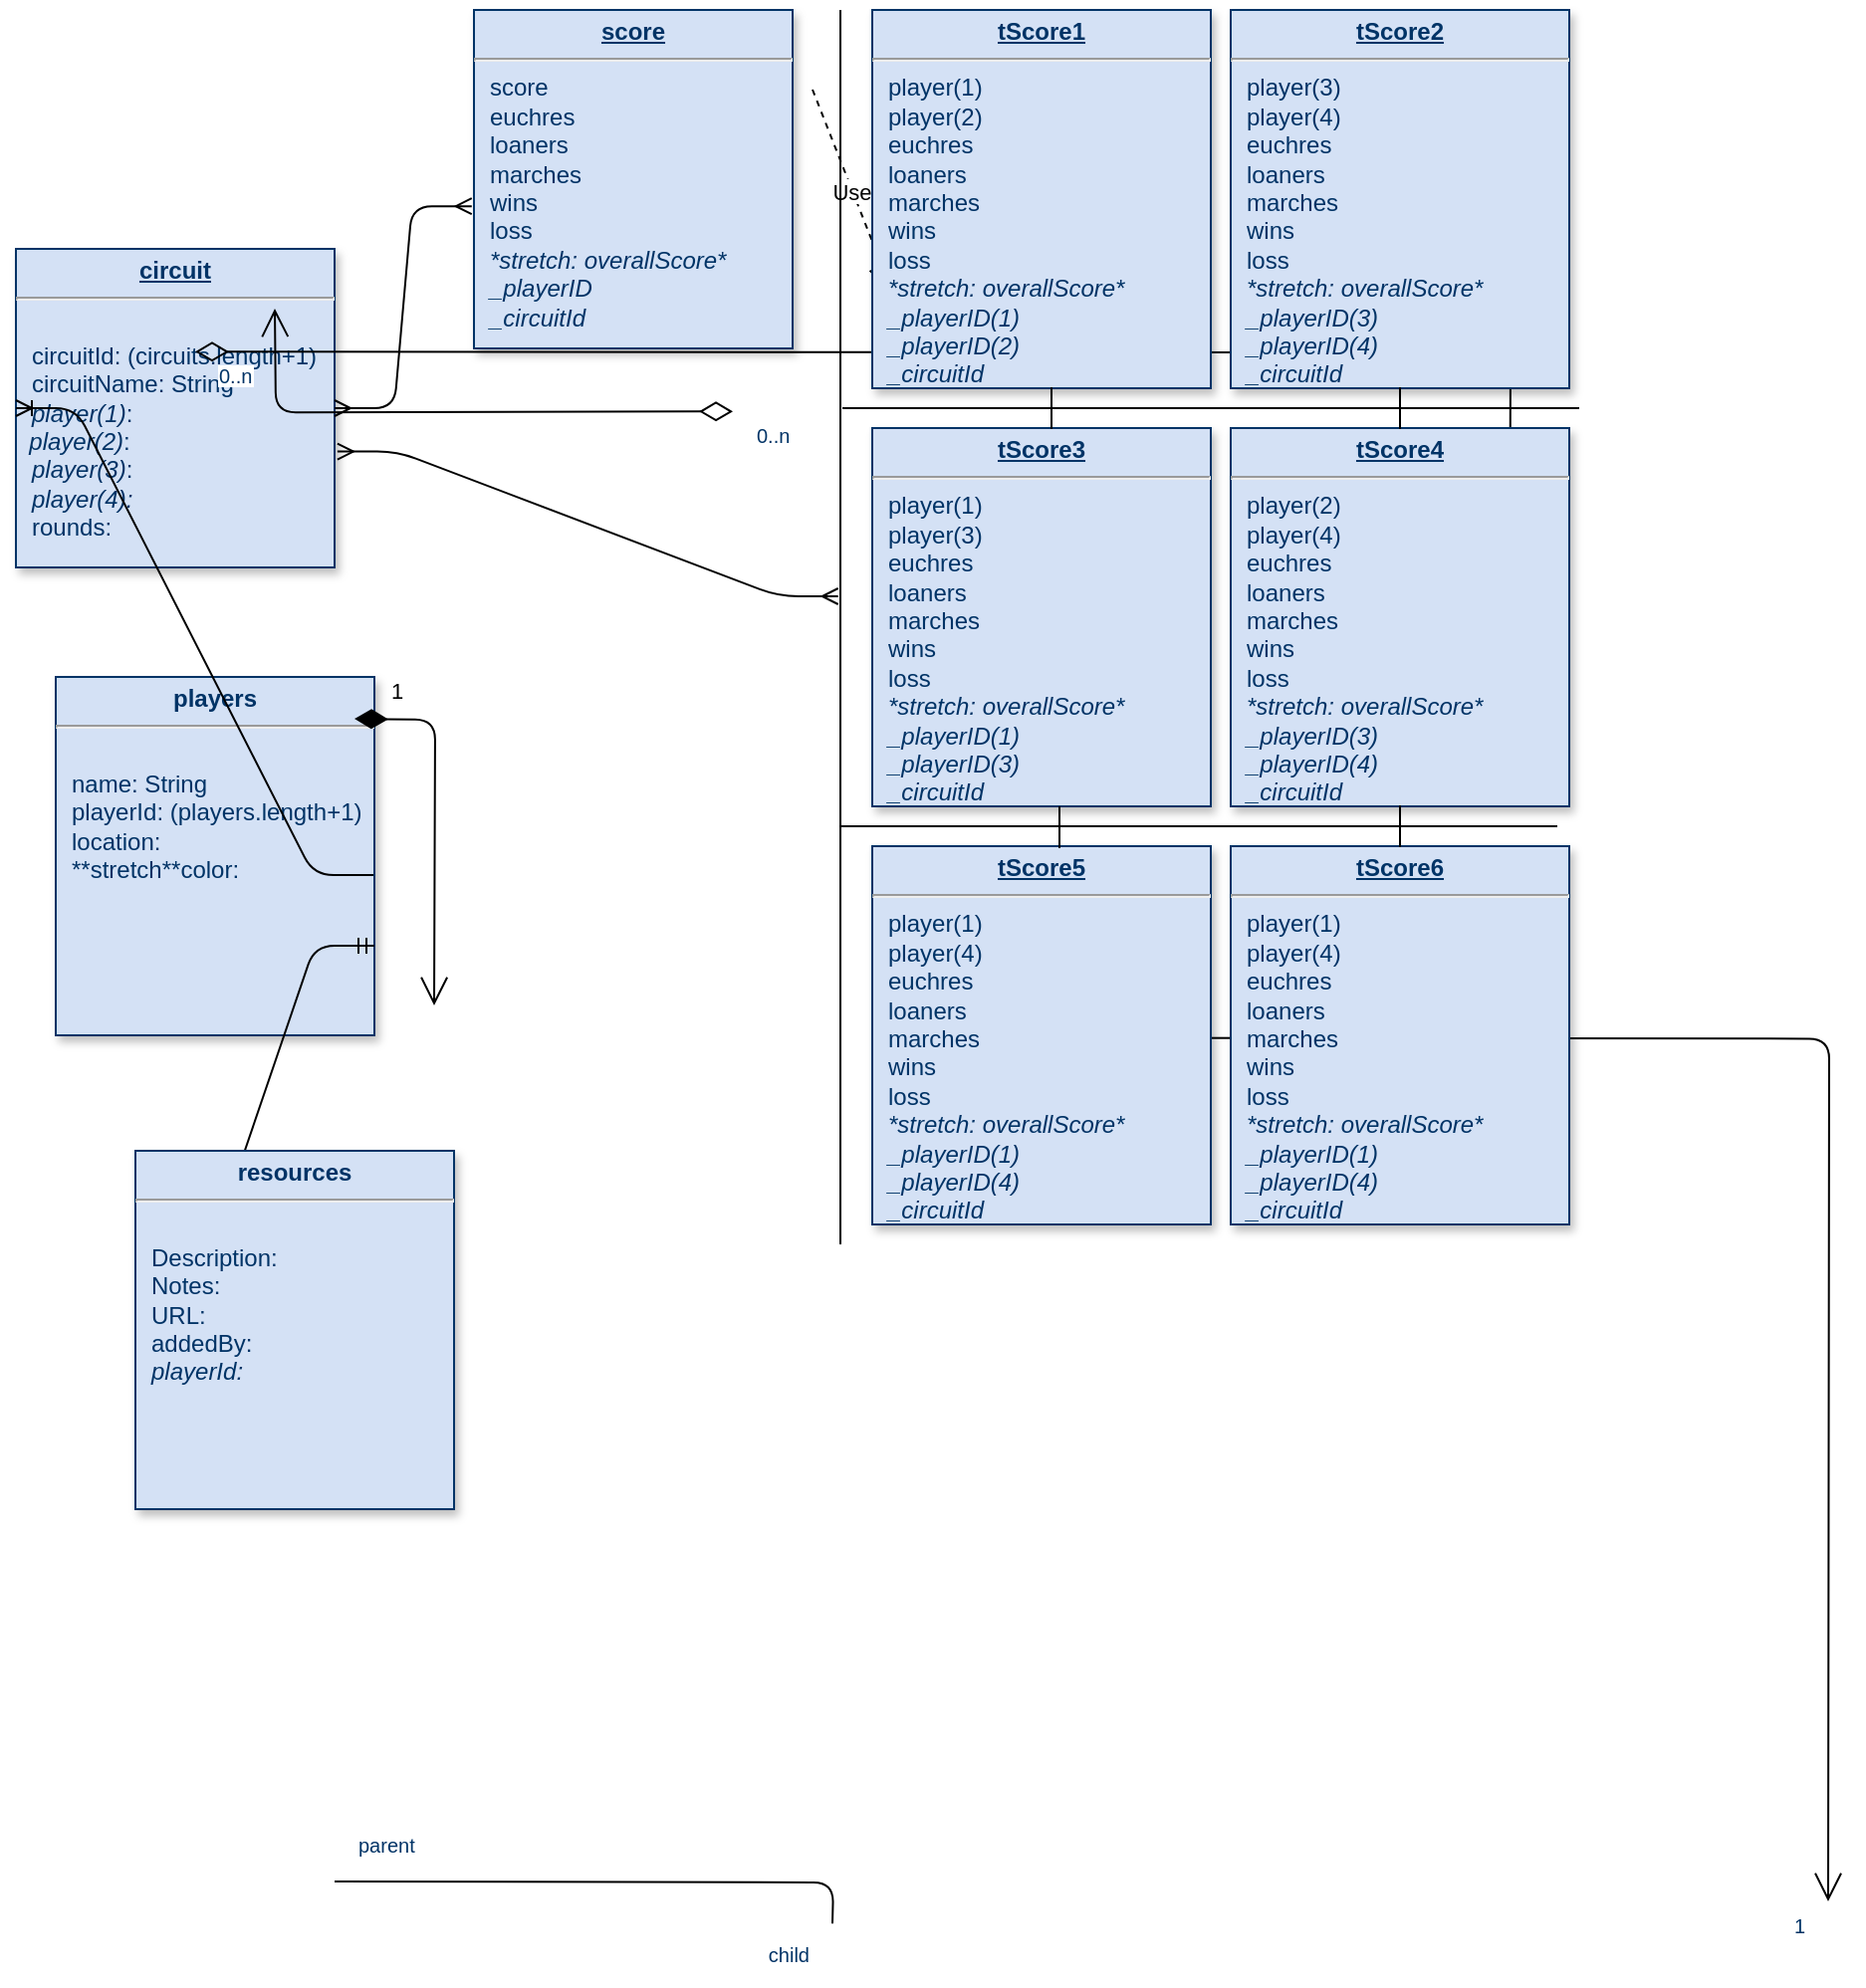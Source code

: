 <mxfile version="11.1.4" type="device"><diagram name="Page-1" id="efa7a0a1-bf9b-a30e-e6df-94a7791c09e9"><mxGraphModel dx="2520" dy="974" grid="1" gridSize="10" guides="1" tooltips="1" connect="1" arrows="1" fold="1" page="1" pageScale="1" pageWidth="826" pageHeight="1169" background="#ffffff" math="0" shadow="0"><root><mxCell id="0"/><mxCell id="1" parent="0"/><mxCell id="22" value="&lt;p style=&quot;margin: 4px 0px 0px ; text-align: center&quot;&gt;&lt;b&gt;players&lt;/b&gt;&lt;/p&gt;&lt;hr&gt;&lt;p style=&quot;margin: 0px 0px 0px 8px&quot;&gt;&lt;br&gt;&lt;/p&gt;&lt;p style=&quot;margin: 0px 0px 0px 8px&quot;&gt;name: String&lt;/p&gt;&lt;p style=&quot;margin: 0px 0px 0px 8px&quot;&gt;playerId: (players.length+1)&lt;/p&gt;&lt;p style=&quot;margin: 0px 0px 0px 8px&quot;&gt;location:&lt;/p&gt;&lt;p style=&quot;margin: 0px 0px 0px 8px&quot;&gt;**stretch**color:&lt;/p&gt;&lt;p style=&quot;margin: 0px 0px 0px 8px&quot;&gt;&lt;br&gt;&lt;/p&gt;" style="verticalAlign=top;align=left;overflow=fill;fontSize=12;fontFamily=Helvetica;html=1;strokeColor=#003366;shadow=1;fillColor=#D4E1F5;fontColor=#003366" parent="1" vertex="1"><mxGeometry x="50.0" y="345" width="160.0" height="180" as="geometry"/></mxCell><mxCell id="29" value="&lt;p style=&quot;margin: 0px ; margin-top: 4px ; text-align: center ; text-decoration: underline&quot;&gt;&lt;b&gt;circuit&lt;/b&gt;&lt;/p&gt;&lt;hr&gt;&lt;p style=&quot;margin: 0px ; margin-left: 8px&quot;&gt;&lt;br&gt;&lt;/p&gt;&lt;p style=&quot;margin: 0px ; margin-left: 8px&quot;&gt;&lt;span&gt;circuitId: (circuits.length+1)&lt;/span&gt;&lt;br&gt;&lt;/p&gt;&lt;p style=&quot;margin: 0px ; margin-left: 8px&quot;&gt;circuitName: String&lt;br&gt;&lt;/p&gt;&lt;p style=&quot;margin: 0px ; margin-left: 8px&quot;&gt;&lt;i&gt;player(1)&lt;/i&gt;:&lt;/p&gt;&lt;i&gt;&amp;nbsp; player(2)&lt;/i&gt;&lt;span&gt;:&lt;/span&gt;&lt;i&gt;&lt;br&gt;&lt;/i&gt;&lt;p style=&quot;margin: 0px ; margin-left: 8px&quot;&gt;&lt;i&gt;player(3)&lt;/i&gt;:&lt;/p&gt;&lt;p style=&quot;margin: 0px ; margin-left: 8px&quot;&gt;&lt;i&gt;player(4):&lt;/i&gt;&lt;/p&gt;&lt;p style=&quot;margin: 0px ; margin-left: 8px&quot;&gt;rounds:&lt;/p&gt;&lt;p style=&quot;margin: 0px ; margin-left: 8px&quot;&gt;&lt;br&gt;&lt;/p&gt;&lt;p style=&quot;margin: 0px ; margin-left: 8px&quot;&gt;&lt;br&gt;&lt;/p&gt;&lt;p style=&quot;margin: 0px ; margin-left: 8px&quot;&gt;&lt;br&gt;&lt;/p&gt;" style="verticalAlign=top;align=left;overflow=fill;fontSize=12;fontFamily=Helvetica;html=1;strokeColor=#003366;shadow=1;fillColor=#D4E1F5;fontColor=#003366;direction=west;" parent="1" vertex="1"><mxGeometry x="30" y="130" width="160" height="160" as="geometry"/></mxCell><mxCell id="36" value="" style="endArrow=open;endSize=12;startArrow=diamondThin;startSize=14;startFill=0;edgeStyle=orthogonalEdgeStyle;" parent="1" target="20" edge="1"><mxGeometry y="160" as="geometry"><mxPoint x="390" y="211.64" as="sourcePoint"/><mxPoint x="160" y="160" as="targetPoint"/></mxGeometry></mxCell><mxCell id="37" value="0..n" style="resizable=0;align=left;verticalAlign=top;labelBackgroundColor=#ffffff;fontSize=10;strokeColor=#003366;shadow=1;fillColor=#D4E1F5;fontColor=#003366" parent="36" connectable="0" vertex="1"><mxGeometry x="-1" relative="1" as="geometry"><mxPoint x="10" as="offset"/></mxGeometry></mxCell><mxCell id="38" value="1" style="resizable=0;align=right;verticalAlign=top;labelBackgroundColor=#ffffff;fontSize=10;strokeColor=#003366;shadow=1;fillColor=#D4E1F5;fontColor=#003366" parent="36" connectable="0" vertex="1"><mxGeometry x="1" relative="1" as="geometry"><mxPoint x="590" y="105" as="offset"/></mxGeometry></mxCell><mxCell id="66" value="" style="endArrow=open;endSize=12;startArrow=diamondThin;startSize=14;startFill=0;edgeStyle=orthogonalEdgeStyle" parent="1" source="33" edge="1"><mxGeometry x="469.36" y="526.16" as="geometry"><mxPoint x="469.36" y="526.16" as="sourcePoint"/><mxPoint x="940" y="960.0" as="targetPoint"/></mxGeometry></mxCell><mxCell id="67" value="0..n" style="resizable=0;align=left;verticalAlign=top;labelBackgroundColor=#ffffff;fontSize=10;strokeColor=#003366;shadow=1;fillColor=#D4E1F5;fontColor=#003366" parent="66" connectable="0" vertex="1"><mxGeometry x="-1" relative="1" as="geometry"><mxPoint x="10" as="offset"/></mxGeometry></mxCell><mxCell id="68" value="1" style="resizable=0;align=right;verticalAlign=top;labelBackgroundColor=#ffffff;fontSize=10;strokeColor=#003366;shadow=1;fillColor=#D4E1F5;fontColor=#003366" parent="66" connectable="0" vertex="1"><mxGeometry x="1" relative="1" as="geometry"><mxPoint x="-10" as="offset"/></mxGeometry></mxCell><mxCell id="90" value="" style="endArrow=open;endSize=12;startArrow=diamondThin;startSize=14;startFill=0;edgeStyle=orthogonalEdgeStyle" parent="1" target="21" edge="1"><mxGeometry x="620" y="340" as="geometry"><mxPoint x="120" y="181.64" as="sourcePoint"/><mxPoint x="780" y="340" as="targetPoint"/></mxGeometry></mxCell><mxCell id="91" value="0..n" style="resizable=0;align=left;verticalAlign=top;labelBackgroundColor=#ffffff;fontSize=10;strokeColor=#003366;shadow=1;fillColor=#D4E1F5;fontColor=#003366" parent="90" connectable="0" vertex="1"><mxGeometry x="-1" relative="1" as="geometry"><mxPoint x="10" as="offset"/></mxGeometry></mxCell><mxCell id="92" value="1" style="resizable=0;align=right;verticalAlign=top;labelBackgroundColor=#ffffff;fontSize=10;strokeColor=#003366;shadow=1;fillColor=#D4E1F5;fontColor=#003366" parent="90" connectable="0" vertex="1"><mxGeometry x="1" relative="1" as="geometry"><mxPoint x="20" y="-25.0" as="offset"/></mxGeometry></mxCell><mxCell id="102" value="Use" style="endArrow=open;endSize=12;dashed=1" parent="1" source="23" edge="1"><mxGeometry x="430" y="50" as="geometry"><mxPoint x="430" y="50" as="sourcePoint"/><mxPoint x="470" y="151.64" as="targetPoint"/></mxGeometry></mxCell><mxCell id="103" value="1" style="endArrow=open;endSize=12;startArrow=diamondThin;startSize=14;startFill=1;edgeStyle=orthogonalEdgeStyle;align=left;verticalAlign=bottom;" parent="1" target="20" edge="1"><mxGeometry x="-0.818" y="5.0" relative="1" as="geometry"><mxPoint x="200" y="366" as="sourcePoint"/><mxPoint x="240" y="510" as="targetPoint"/><mxPoint as="offset"/></mxGeometry></mxCell><mxCell id="107" value="" style="endArrow=none;edgeStyle=orthogonalEdgeStyle;" parent="1" source="28" edge="1"><mxGeometry x="190" y="950" as="geometry"><mxPoint x="190" y="950" as="sourcePoint"/><mxPoint x="440" y="971.16" as="targetPoint"/></mxGeometry></mxCell><mxCell id="108" value="parent" style="resizable=0;align=left;verticalAlign=bottom;labelBackgroundColor=#ffffff;fontSize=10;strokeColor=#003366;shadow=1;fillColor=#D4E1F5;fontColor=#003366" parent="107" connectable="0" vertex="1"><mxGeometry x="-1" relative="1" as="geometry"><mxPoint x="10" y="-10" as="offset"/></mxGeometry></mxCell><mxCell id="109" value="child" style="resizable=0;align=right;verticalAlign=bottom;labelBackgroundColor=#ffffff;fontSize=10;strokeColor=#003366;shadow=1;fillColor=#D4E1F5;fontColor=#003366" parent="107" connectable="0" vertex="1"><mxGeometry x="1" relative="1" as="geometry"><mxPoint x="-10" y="23.84" as="offset"/></mxGeometry></mxCell><mxCell id="3mWG2RUjQ-sr2qZIJWgk-114" value="" style="edgeStyle=entityRelationEdgeStyle;fontSize=12;html=1;endArrow=ERoneToMany;exitX=0.997;exitY=0.553;exitDx=0;exitDy=0;exitPerimeter=0;entryX=1;entryY=0.5;entryDx=0;entryDy=0;" edge="1" parent="1" source="22" target="29"><mxGeometry width="100" height="100" relative="1" as="geometry"><mxPoint x="250" y="330" as="sourcePoint"/><mxPoint x="310" y="350" as="targetPoint"/></mxGeometry></mxCell><mxCell id="3mWG2RUjQ-sr2qZIJWgk-115" value="&lt;p style=&quot;margin: 0px ; margin-top: 4px ; text-align: center ; text-decoration: underline&quot;&gt;&lt;b&gt;score&lt;/b&gt;&lt;/p&gt;&lt;hr&gt;&lt;p style=&quot;margin: 0px ; margin-left: 8px&quot;&gt;score&lt;/p&gt;&lt;p style=&quot;margin: 0px ; margin-left: 8px&quot;&gt;euchres&lt;/p&gt;&lt;p style=&quot;margin: 0px ; margin-left: 8px&quot;&gt;loaners&lt;/p&gt;&lt;p style=&quot;margin: 0px ; margin-left: 8px&quot;&gt;marches&lt;/p&gt;&lt;p style=&quot;margin: 0px ; margin-left: 8px&quot;&gt;wins&lt;/p&gt;&lt;p style=&quot;margin: 0px ; margin-left: 8px&quot;&gt;loss&lt;/p&gt;&lt;p style=&quot;margin: 0px ; margin-left: 8px&quot;&gt;&lt;i&gt;*stretch: overallScore*&lt;/i&gt;&lt;/p&gt;&lt;p style=&quot;margin: 0px ; margin-left: 8px&quot;&gt;&lt;i&gt;_playerID&lt;/i&gt;&lt;/p&gt;&lt;p style=&quot;margin: 0px ; margin-left: 8px&quot;&gt;&lt;i&gt;_circuitId&lt;/i&gt;&amp;nbsp;&lt;br&gt;&lt;/p&gt;&lt;p style=&quot;margin: 0px ; margin-left: 8px&quot;&gt;&lt;br&gt;&lt;/p&gt;&lt;p style=&quot;margin: 0px ; margin-left: 8px&quot;&gt;&lt;br&gt;&lt;/p&gt;&lt;p style=&quot;margin: 0px ; margin-left: 8px&quot;&gt;&lt;br&gt;&lt;/p&gt;&lt;p style=&quot;margin: 0px ; margin-left: 8px&quot;&gt;&lt;br&gt;&lt;/p&gt;" style="verticalAlign=top;align=left;overflow=fill;fontSize=12;fontFamily=Helvetica;html=1;strokeColor=#003366;shadow=1;fillColor=#D4E1F5;fontColor=#003366;direction=west;" vertex="1" parent="1"><mxGeometry x="260" y="10" width="160" height="170" as="geometry"/></mxCell><mxCell id="3mWG2RUjQ-sr2qZIJWgk-116" value="" style="edgeStyle=entityRelationEdgeStyle;fontSize=12;html=1;endArrow=ERmany;startArrow=ERmany;entryX=1.007;entryY=0.42;entryDx=0;entryDy=0;entryPerimeter=0;exitX=0;exitY=0.5;exitDx=0;exitDy=0;" edge="1" parent="1" source="29" target="3mWG2RUjQ-sr2qZIJWgk-115"><mxGeometry width="100" height="100" relative="1" as="geometry"><mxPoint x="460" y="530" as="sourcePoint"/><mxPoint x="560" y="430" as="targetPoint"/></mxGeometry></mxCell><mxCell id="3mWG2RUjQ-sr2qZIJWgk-117" value="&lt;p style=&quot;margin: 0px ; margin-top: 4px ; text-align: center ; text-decoration: underline&quot;&gt;&lt;b&gt;tScore1&lt;/b&gt;&lt;/p&gt;&lt;hr&gt;&lt;p style=&quot;margin: 0px ; margin-left: 8px&quot;&gt;player(1)&lt;/p&gt;&lt;p style=&quot;margin: 0px ; margin-left: 8px&quot;&gt;player(2)&lt;br&gt;&lt;/p&gt;&lt;p style=&quot;margin: 0px ; margin-left: 8px&quot;&gt;euchres&lt;/p&gt;&lt;p style=&quot;margin: 0px ; margin-left: 8px&quot;&gt;loaners&lt;/p&gt;&lt;p style=&quot;margin: 0px ; margin-left: 8px&quot;&gt;marches&lt;/p&gt;&lt;p style=&quot;margin: 0px ; margin-left: 8px&quot;&gt;wins&lt;/p&gt;&lt;p style=&quot;margin: 0px ; margin-left: 8px&quot;&gt;loss&lt;/p&gt;&lt;p style=&quot;margin: 0px ; margin-left: 8px&quot;&gt;&lt;i&gt;*stretch: overallScore*&lt;/i&gt;&lt;/p&gt;&lt;p style=&quot;margin: 0px ; margin-left: 8px&quot;&gt;&lt;i&gt;_playerID(1)&lt;/i&gt;&lt;/p&gt;&lt;p style=&quot;margin: 0px ; margin-left: 8px&quot;&gt;&lt;i&gt;_playerID(2)&lt;/i&gt;&lt;i&gt;&lt;br&gt;&lt;/i&gt;&lt;/p&gt;&lt;p style=&quot;margin: 0px ; margin-left: 8px&quot;&gt;&lt;i&gt;_circuitId&lt;/i&gt;&amp;nbsp;&lt;br&gt;&lt;/p&gt;&lt;p style=&quot;margin: 0px ; margin-left: 8px&quot;&gt;&lt;br&gt;&lt;/p&gt;&lt;p style=&quot;margin: 0px ; margin-left: 8px&quot;&gt;&lt;br&gt;&lt;/p&gt;&lt;p style=&quot;margin: 0px ; margin-left: 8px&quot;&gt;&lt;br&gt;&lt;/p&gt;&lt;p style=&quot;margin: 0px ; margin-left: 8px&quot;&gt;&lt;br&gt;&lt;/p&gt;" style="verticalAlign=top;align=left;overflow=fill;fontSize=12;fontFamily=Helvetica;html=1;strokeColor=#003366;shadow=1;fillColor=#D4E1F5;fontColor=#003366;direction=west;" vertex="1" parent="1"><mxGeometry x="460" y="10" width="170" height="190" as="geometry"/></mxCell><mxCell id="3mWG2RUjQ-sr2qZIJWgk-118" value="&lt;p style=&quot;margin: 0px ; margin-top: 4px ; text-align: center ; text-decoration: underline&quot;&gt;&lt;b&gt;tScore2&lt;/b&gt;&lt;/p&gt;&lt;hr&gt;&lt;p style=&quot;margin: 0px ; margin-left: 8px&quot;&gt;player(3)&lt;/p&gt;&lt;p style=&quot;margin: 0px ; margin-left: 8px&quot;&gt;player(4)&lt;br&gt;&lt;/p&gt;&lt;p style=&quot;margin: 0px ; margin-left: 8px&quot;&gt;euchres&lt;/p&gt;&lt;p style=&quot;margin: 0px ; margin-left: 8px&quot;&gt;loaners&lt;/p&gt;&lt;p style=&quot;margin: 0px ; margin-left: 8px&quot;&gt;marches&lt;/p&gt;&lt;p style=&quot;margin: 0px ; margin-left: 8px&quot;&gt;wins&lt;/p&gt;&lt;p style=&quot;margin: 0px ; margin-left: 8px&quot;&gt;loss&lt;/p&gt;&lt;p style=&quot;margin: 0px ; margin-left: 8px&quot;&gt;&lt;i&gt;*stretch: overallScore*&lt;/i&gt;&lt;/p&gt;&lt;p style=&quot;margin: 0px ; margin-left: 8px&quot;&gt;&lt;i&gt;_playerID(3)&lt;/i&gt;&lt;/p&gt;&lt;p style=&quot;margin: 0px ; margin-left: 8px&quot;&gt;&lt;i&gt;_playerID(4)&lt;/i&gt;&lt;i&gt;&lt;br&gt;&lt;/i&gt;&lt;/p&gt;&lt;p style=&quot;margin: 0px ; margin-left: 8px&quot;&gt;&lt;i&gt;_circuitId&lt;/i&gt;&amp;nbsp;&lt;br&gt;&lt;/p&gt;&lt;p style=&quot;margin: 0px ; margin-left: 8px&quot;&gt;&lt;br&gt;&lt;/p&gt;&lt;p style=&quot;margin: 0px ; margin-left: 8px&quot;&gt;&lt;br&gt;&lt;/p&gt;&lt;p style=&quot;margin: 0px ; margin-left: 8px&quot;&gt;&lt;br&gt;&lt;/p&gt;&lt;p style=&quot;margin: 0px ; margin-left: 8px&quot;&gt;&lt;br&gt;&lt;/p&gt;" style="verticalAlign=top;align=left;overflow=fill;fontSize=12;fontFamily=Helvetica;html=1;strokeColor=#003366;shadow=1;fillColor=#D4E1F5;fontColor=#003366;direction=west;" vertex="1" parent="1"><mxGeometry x="640" y="10" width="170" height="190" as="geometry"/></mxCell><mxCell id="3mWG2RUjQ-sr2qZIJWgk-119" value="&lt;p style=&quot;margin: 0px ; margin-top: 4px ; text-align: center ; text-decoration: underline&quot;&gt;&lt;b&gt;tScore3&lt;/b&gt;&lt;/p&gt;&lt;hr&gt;&lt;p style=&quot;margin: 0px ; margin-left: 8px&quot;&gt;player(1)&lt;/p&gt;&lt;p style=&quot;margin: 0px ; margin-left: 8px&quot;&gt;player(3)&lt;br&gt;&lt;/p&gt;&lt;p style=&quot;margin: 0px ; margin-left: 8px&quot;&gt;euchres&lt;/p&gt;&lt;p style=&quot;margin: 0px ; margin-left: 8px&quot;&gt;loaners&lt;/p&gt;&lt;p style=&quot;margin: 0px ; margin-left: 8px&quot;&gt;marches&lt;/p&gt;&lt;p style=&quot;margin: 0px ; margin-left: 8px&quot;&gt;wins&lt;/p&gt;&lt;p style=&quot;margin: 0px ; margin-left: 8px&quot;&gt;loss&lt;/p&gt;&lt;p style=&quot;margin: 0px ; margin-left: 8px&quot;&gt;&lt;i&gt;*stretch: overallScore*&lt;/i&gt;&lt;/p&gt;&lt;p style=&quot;margin: 0px ; margin-left: 8px&quot;&gt;&lt;i&gt;_playerID(1)&lt;/i&gt;&lt;/p&gt;&lt;p style=&quot;margin: 0px ; margin-left: 8px&quot;&gt;&lt;i&gt;_playerID(3)&lt;/i&gt;&lt;i&gt;&lt;br&gt;&lt;/i&gt;&lt;/p&gt;&lt;p style=&quot;margin: 0px ; margin-left: 8px&quot;&gt;&lt;i&gt;_circuitId&lt;/i&gt;&amp;nbsp;&lt;br&gt;&lt;/p&gt;&lt;p style=&quot;margin: 0px ; margin-left: 8px&quot;&gt;&lt;br&gt;&lt;/p&gt;&lt;p style=&quot;margin: 0px ; margin-left: 8px&quot;&gt;&lt;br&gt;&lt;/p&gt;&lt;p style=&quot;margin: 0px ; margin-left: 8px&quot;&gt;&lt;br&gt;&lt;/p&gt;&lt;p style=&quot;margin: 0px ; margin-left: 8px&quot;&gt;&lt;br&gt;&lt;/p&gt;" style="verticalAlign=top;align=left;overflow=fill;fontSize=12;fontFamily=Helvetica;html=1;strokeColor=#003366;shadow=1;fillColor=#D4E1F5;fontColor=#003366;direction=west;" vertex="1" parent="1"><mxGeometry x="460" y="220" width="170" height="190" as="geometry"/></mxCell><mxCell id="3mWG2RUjQ-sr2qZIJWgk-120" value="&lt;p style=&quot;margin: 0px ; margin-top: 4px ; text-align: center ; text-decoration: underline&quot;&gt;&lt;b&gt;tScore4&lt;/b&gt;&lt;/p&gt;&lt;hr&gt;&lt;p style=&quot;margin: 0px ; margin-left: 8px&quot;&gt;player(2)&lt;/p&gt;&lt;p style=&quot;margin: 0px ; margin-left: 8px&quot;&gt;player(4)&lt;br&gt;&lt;/p&gt;&lt;p style=&quot;margin: 0px ; margin-left: 8px&quot;&gt;euchres&lt;/p&gt;&lt;p style=&quot;margin: 0px ; margin-left: 8px&quot;&gt;loaners&lt;/p&gt;&lt;p style=&quot;margin: 0px ; margin-left: 8px&quot;&gt;marches&lt;/p&gt;&lt;p style=&quot;margin: 0px ; margin-left: 8px&quot;&gt;wins&lt;/p&gt;&lt;p style=&quot;margin: 0px ; margin-left: 8px&quot;&gt;loss&lt;/p&gt;&lt;p style=&quot;margin: 0px ; margin-left: 8px&quot;&gt;&lt;i&gt;*stretch: overallScore*&lt;/i&gt;&lt;/p&gt;&lt;p style=&quot;margin: 0px ; margin-left: 8px&quot;&gt;&lt;i&gt;_playerID(3)&lt;/i&gt;&lt;/p&gt;&lt;p style=&quot;margin: 0px ; margin-left: 8px&quot;&gt;&lt;i&gt;_playerID(4)&lt;/i&gt;&lt;i&gt;&lt;br&gt;&lt;/i&gt;&lt;/p&gt;&lt;p style=&quot;margin: 0px ; margin-left: 8px&quot;&gt;&lt;i&gt;_circuitId&lt;/i&gt;&amp;nbsp;&lt;br&gt;&lt;/p&gt;&lt;p style=&quot;margin: 0px ; margin-left: 8px&quot;&gt;&lt;br&gt;&lt;/p&gt;&lt;p style=&quot;margin: 0px ; margin-left: 8px&quot;&gt;&lt;br&gt;&lt;/p&gt;&lt;p style=&quot;margin: 0px ; margin-left: 8px&quot;&gt;&lt;br&gt;&lt;/p&gt;&lt;p style=&quot;margin: 0px ; margin-left: 8px&quot;&gt;&lt;br&gt;&lt;/p&gt;" style="verticalAlign=top;align=left;overflow=fill;fontSize=12;fontFamily=Helvetica;html=1;strokeColor=#003366;shadow=1;fillColor=#D4E1F5;fontColor=#003366;direction=west;" vertex="1" parent="1"><mxGeometry x="640" y="220" width="170" height="190" as="geometry"/></mxCell><mxCell id="3mWG2RUjQ-sr2qZIJWgk-121" value="&lt;p style=&quot;margin: 0px ; margin-top: 4px ; text-align: center ; text-decoration: underline&quot;&gt;&lt;b&gt;tScore5&lt;/b&gt;&lt;/p&gt;&lt;hr&gt;&lt;p style=&quot;margin: 0px ; margin-left: 8px&quot;&gt;player(1)&lt;/p&gt;&lt;p style=&quot;margin: 0px ; margin-left: 8px&quot;&gt;player(4)&lt;br&gt;&lt;/p&gt;&lt;p style=&quot;margin: 0px ; margin-left: 8px&quot;&gt;euchres&lt;/p&gt;&lt;p style=&quot;margin: 0px ; margin-left: 8px&quot;&gt;loaners&lt;/p&gt;&lt;p style=&quot;margin: 0px ; margin-left: 8px&quot;&gt;marches&lt;/p&gt;&lt;p style=&quot;margin: 0px ; margin-left: 8px&quot;&gt;wins&lt;/p&gt;&lt;p style=&quot;margin: 0px ; margin-left: 8px&quot;&gt;loss&lt;/p&gt;&lt;p style=&quot;margin: 0px ; margin-left: 8px&quot;&gt;&lt;i&gt;*stretch: overallScore*&lt;/i&gt;&lt;/p&gt;&lt;p style=&quot;margin: 0px ; margin-left: 8px&quot;&gt;&lt;i&gt;_playerID(1)&lt;/i&gt;&lt;/p&gt;&lt;p style=&quot;margin: 0px ; margin-left: 8px&quot;&gt;&lt;i&gt;_playerID(4)&lt;/i&gt;&lt;i&gt;&lt;br&gt;&lt;/i&gt;&lt;/p&gt;&lt;p style=&quot;margin: 0px ; margin-left: 8px&quot;&gt;&lt;i&gt;_circuitId&lt;/i&gt;&amp;nbsp;&lt;br&gt;&lt;/p&gt;&lt;p style=&quot;margin: 0px ; margin-left: 8px&quot;&gt;&lt;br&gt;&lt;/p&gt;&lt;p style=&quot;margin: 0px ; margin-left: 8px&quot;&gt;&lt;br&gt;&lt;/p&gt;&lt;p style=&quot;margin: 0px ; margin-left: 8px&quot;&gt;&lt;br&gt;&lt;/p&gt;&lt;p style=&quot;margin: 0px ; margin-left: 8px&quot;&gt;&lt;br&gt;&lt;/p&gt;" style="verticalAlign=top;align=left;overflow=fill;fontSize=12;fontFamily=Helvetica;html=1;strokeColor=#003366;shadow=1;fillColor=#D4E1F5;fontColor=#003366;direction=west;" vertex="1" parent="1"><mxGeometry x="460" y="430" width="170" height="190" as="geometry"/></mxCell><mxCell id="3mWG2RUjQ-sr2qZIJWgk-122" value="&lt;p style=&quot;margin: 0px ; margin-top: 4px ; text-align: center ; text-decoration: underline&quot;&gt;&lt;b&gt;tScore6&lt;/b&gt;&lt;/p&gt;&lt;hr&gt;&lt;p style=&quot;margin: 0px ; margin-left: 8px&quot;&gt;player(1)&lt;/p&gt;&lt;p style=&quot;margin: 0px ; margin-left: 8px&quot;&gt;player(4)&lt;br&gt;&lt;/p&gt;&lt;p style=&quot;margin: 0px ; margin-left: 8px&quot;&gt;euchres&lt;/p&gt;&lt;p style=&quot;margin: 0px ; margin-left: 8px&quot;&gt;loaners&lt;/p&gt;&lt;p style=&quot;margin: 0px ; margin-left: 8px&quot;&gt;marches&lt;/p&gt;&lt;p style=&quot;margin: 0px ; margin-left: 8px&quot;&gt;wins&lt;/p&gt;&lt;p style=&quot;margin: 0px ; margin-left: 8px&quot;&gt;loss&lt;/p&gt;&lt;p style=&quot;margin: 0px ; margin-left: 8px&quot;&gt;&lt;i&gt;*stretch: overallScore*&lt;/i&gt;&lt;/p&gt;&lt;p style=&quot;margin: 0px ; margin-left: 8px&quot;&gt;&lt;i&gt;_playerID(1)&lt;/i&gt;&lt;/p&gt;&lt;p style=&quot;margin: 0px ; margin-left: 8px&quot;&gt;&lt;i&gt;_playerID(4)&lt;/i&gt;&lt;i&gt;&lt;br&gt;&lt;/i&gt;&lt;/p&gt;&lt;p style=&quot;margin: 0px ; margin-left: 8px&quot;&gt;&lt;i&gt;_circuitId&lt;/i&gt;&amp;nbsp;&lt;br&gt;&lt;/p&gt;&lt;p style=&quot;margin: 0px ; margin-left: 8px&quot;&gt;&lt;br&gt;&lt;/p&gt;&lt;p style=&quot;margin: 0px ; margin-left: 8px&quot;&gt;&lt;br&gt;&lt;/p&gt;&lt;p style=&quot;margin: 0px ; margin-left: 8px&quot;&gt;&lt;br&gt;&lt;/p&gt;&lt;p style=&quot;margin: 0px ; margin-left: 8px&quot;&gt;&lt;br&gt;&lt;/p&gt;" style="verticalAlign=top;align=left;overflow=fill;fontSize=12;fontFamily=Helvetica;html=1;strokeColor=#003366;shadow=1;fillColor=#D4E1F5;fontColor=#003366;direction=west;" vertex="1" parent="1"><mxGeometry x="640" y="430" width="170" height="190" as="geometry"/></mxCell><mxCell id="3mWG2RUjQ-sr2qZIJWgk-128" value="" style="line;strokeWidth=1;fillColor=none;align=left;verticalAlign=middle;spacingTop=-1;spacingLeft=3;spacingRight=3;rotatable=0;labelPosition=right;points=[];portConstraint=eastwest;fontSize=12;direction=south;" vertex="1" parent="1"><mxGeometry x="440" y="10" width="8" height="620" as="geometry"/></mxCell><mxCell id="3mWG2RUjQ-sr2qZIJWgk-129" value="" style="edgeStyle=entityRelationEdgeStyle;fontSize=12;html=1;endArrow=ERmany;startArrow=ERmany;exitX=-0.009;exitY=0.364;exitDx=0;exitDy=0;exitPerimeter=0;entryX=0.475;entryY=0.643;entryDx=0;entryDy=0;entryPerimeter=0;" edge="1" parent="1" source="29" target="3mWG2RUjQ-sr2qZIJWgk-128"><mxGeometry width="100" height="100" relative="1" as="geometry"><mxPoint x="250.286" y="334.571" as="sourcePoint"/><mxPoint x="430" y="300" as="targetPoint"/></mxGeometry></mxCell><mxCell id="3mWG2RUjQ-sr2qZIJWgk-130" value="" style="line;strokeWidth=1;fillColor=none;align=left;verticalAlign=middle;spacingTop=-1;spacingLeft=3;spacingRight=3;rotatable=0;labelPosition=right;points=[];portConstraint=eastwest;fontSize=12;direction=west;" vertex="1" parent="1"><mxGeometry x="444" y="416" width="360" height="8" as="geometry"/></mxCell><mxCell id="3mWG2RUjQ-sr2qZIJWgk-131" value="" style="line;strokeWidth=1;fillColor=none;align=left;verticalAlign=middle;spacingTop=-1;spacingLeft=3;spacingRight=3;rotatable=0;labelPosition=right;points=[];portConstraint=eastwest;fontSize=12;direction=west;" vertex="1" parent="1"><mxGeometry x="445" y="206" width="370" height="8" as="geometry"/></mxCell><mxCell id="3mWG2RUjQ-sr2qZIJWgk-132" value="" style="line;strokeWidth=1;fillColor=none;align=left;verticalAlign=middle;spacingTop=-1;spacingLeft=3;spacingRight=3;rotatable=0;labelPosition=right;points=[];portConstraint=eastwest;fontSize=12;direction=north;" vertex="1" parent="1"><mxGeometry x="550" y="410" width="8" height="21" as="geometry"/></mxCell><mxCell id="3mWG2RUjQ-sr2qZIJWgk-134" value="" style="line;strokeWidth=1;fillColor=none;align=left;verticalAlign=middle;spacingTop=-1;spacingLeft=3;spacingRight=3;rotatable=0;labelPosition=right;points=[];portConstraint=eastwest;fontSize=12;direction=north;" vertex="1" parent="1"><mxGeometry x="721" y="409.5" width="8" height="21" as="geometry"/></mxCell><mxCell id="3mWG2RUjQ-sr2qZIJWgk-136" value="" style="line;strokeWidth=1;fillColor=none;align=left;verticalAlign=middle;spacingTop=-1;spacingLeft=3;spacingRight=3;rotatable=0;labelPosition=right;points=[];portConstraint=eastwest;fontSize=12;direction=north;" vertex="1" parent="1"><mxGeometry x="721" y="199.5" width="8" height="21" as="geometry"/></mxCell><mxCell id="3mWG2RUjQ-sr2qZIJWgk-137" value="" style="line;strokeWidth=1;fillColor=none;align=left;verticalAlign=middle;spacingTop=-1;spacingLeft=3;spacingRight=3;rotatable=0;labelPosition=right;points=[];portConstraint=eastwest;fontSize=12;direction=north;" vertex="1" parent="1"><mxGeometry x="546" y="199.5" width="8" height="21" as="geometry"/></mxCell><mxCell id="3mWG2RUjQ-sr2qZIJWgk-138" value="" style="edgeStyle=entityRelationEdgeStyle;fontSize=12;html=1;endArrow=ERmandOne;startArrow=ERmandOne;entryX=0;entryY=0.406;entryDx=0;entryDy=0;exitX=1;exitY=0.75;exitDx=0;exitDy=0;entryPerimeter=0;" edge="1" parent="1" source="22" target="3mWG2RUjQ-sr2qZIJWgk-139"><mxGeometry width="100" height="100" relative="1" as="geometry"><mxPoint x="110" y="650" as="sourcePoint"/><mxPoint x="70" y="650" as="targetPoint"/></mxGeometry></mxCell><mxCell id="3mWG2RUjQ-sr2qZIJWgk-139" value="&lt;p style=&quot;margin: 4px 0px 0px ; text-align: center&quot;&gt;&lt;b&gt;resources&lt;/b&gt;&lt;/p&gt;&lt;hr&gt;&lt;p style=&quot;margin: 0px 0px 0px 8px&quot;&gt;&lt;br&gt;&lt;/p&gt;&lt;p style=&quot;margin: 0px 0px 0px 8px&quot;&gt;Description:&lt;/p&gt;&lt;p style=&quot;margin: 0px 0px 0px 8px&quot;&gt;Notes:&lt;/p&gt;&lt;p style=&quot;margin: 0px 0px 0px 8px&quot;&gt;URL:&lt;/p&gt;&lt;p style=&quot;margin: 0px 0px 0px 8px&quot;&gt;addedBy:&lt;/p&gt;&lt;p style=&quot;margin: 0px 0px 0px 8px&quot;&gt;&lt;i&gt;playerId:&lt;/i&gt;&amp;nbsp;&lt;/p&gt;&lt;p style=&quot;margin: 0px 0px 0px 8px&quot;&gt;&lt;br&gt;&lt;/p&gt;&lt;p style=&quot;margin: 0px 0px 0px 8px&quot;&gt;&lt;br&gt;&lt;/p&gt;" style="verticalAlign=top;align=left;overflow=fill;fontSize=12;fontFamily=Helvetica;html=1;strokeColor=#003366;shadow=1;fillColor=#D4E1F5;fontColor=#003366" vertex="1" parent="1"><mxGeometry x="90.0" y="583" width="160.0" height="180" as="geometry"/></mxCell></root></mxGraphModel></diagram></mxfile>